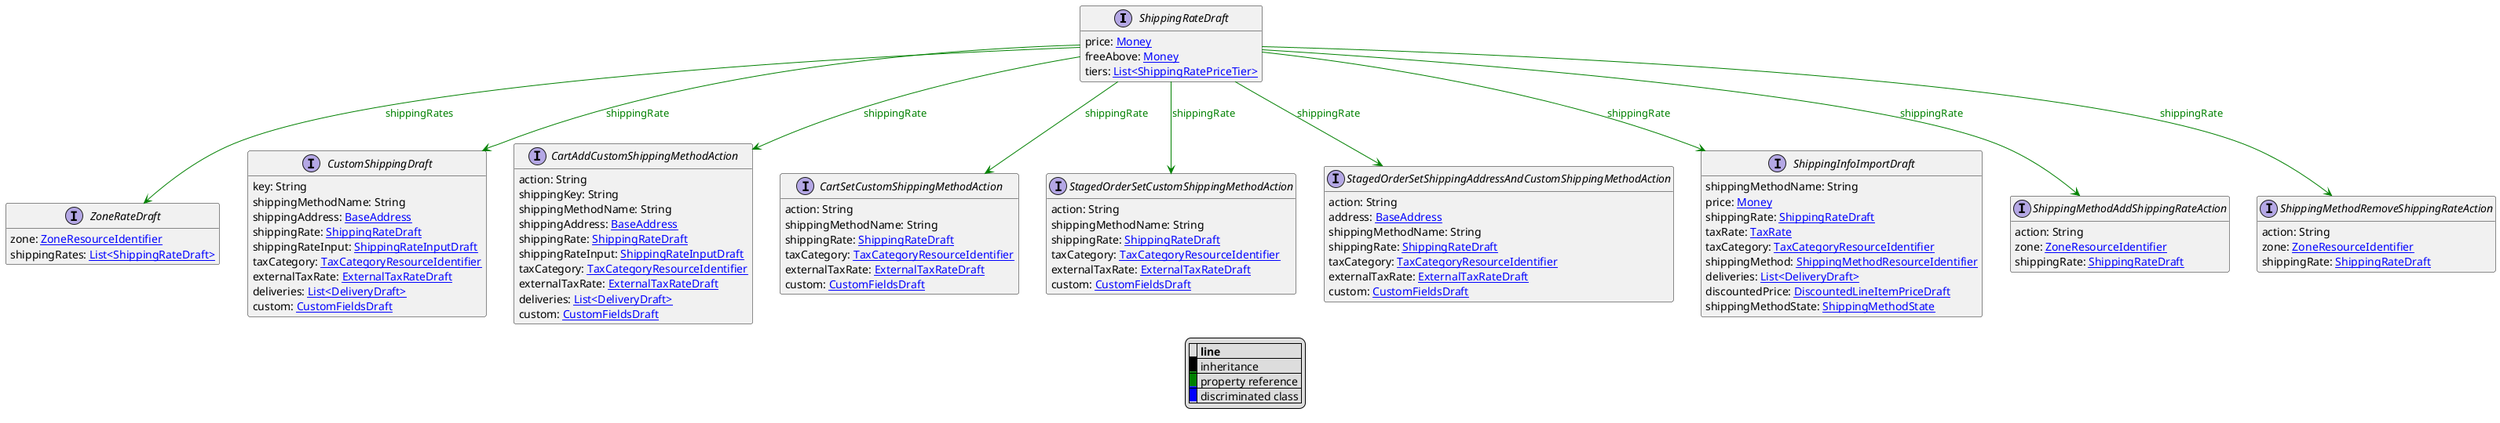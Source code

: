 @startuml

hide empty fields
hide empty methods
legend
|= |= line |
|<back:black>   </back>| inheritance |
|<back:green>   </back>| property reference |
|<back:blue>   </back>| discriminated class |
endlegend
interface ShippingRateDraft [[ShippingRateDraft.svg]]  {
    price: [[Money.svg Money]]
    freeAbove: [[Money.svg Money]]
    tiers: [[ShippingRatePriceTier.svg List<ShippingRatePriceTier>]]
}



interface ZoneRateDraft [[ZoneRateDraft.svg]]  {
    zone: [[ZoneResourceIdentifier.svg ZoneResourceIdentifier]]
    shippingRates: [[ShippingRateDraft.svg List<ShippingRateDraft>]]
}
interface CustomShippingDraft [[CustomShippingDraft.svg]]  {
    key: String
    shippingMethodName: String
    shippingAddress: [[BaseAddress.svg BaseAddress]]
    shippingRate: [[ShippingRateDraft.svg ShippingRateDraft]]
    shippingRateInput: [[ShippingRateInputDraft.svg ShippingRateInputDraft]]
    taxCategory: [[TaxCategoryResourceIdentifier.svg TaxCategoryResourceIdentifier]]
    externalTaxRate: [[ExternalTaxRateDraft.svg ExternalTaxRateDraft]]
    deliveries: [[DeliveryDraft.svg List<DeliveryDraft>]]
    custom: [[CustomFieldsDraft.svg CustomFieldsDraft]]
}
interface CartAddCustomShippingMethodAction [[CartAddCustomShippingMethodAction.svg]]  {
    action: String
    shippingKey: String
    shippingMethodName: String
    shippingAddress: [[BaseAddress.svg BaseAddress]]
    shippingRate: [[ShippingRateDraft.svg ShippingRateDraft]]
    shippingRateInput: [[ShippingRateInputDraft.svg ShippingRateInputDraft]]
    taxCategory: [[TaxCategoryResourceIdentifier.svg TaxCategoryResourceIdentifier]]
    externalTaxRate: [[ExternalTaxRateDraft.svg ExternalTaxRateDraft]]
    deliveries: [[DeliveryDraft.svg List<DeliveryDraft>]]
    custom: [[CustomFieldsDraft.svg CustomFieldsDraft]]
}
interface CartSetCustomShippingMethodAction [[CartSetCustomShippingMethodAction.svg]]  {
    action: String
    shippingMethodName: String
    shippingRate: [[ShippingRateDraft.svg ShippingRateDraft]]
    taxCategory: [[TaxCategoryResourceIdentifier.svg TaxCategoryResourceIdentifier]]
    externalTaxRate: [[ExternalTaxRateDraft.svg ExternalTaxRateDraft]]
    custom: [[CustomFieldsDraft.svg CustomFieldsDraft]]
}
interface StagedOrderSetCustomShippingMethodAction [[StagedOrderSetCustomShippingMethodAction.svg]]  {
    action: String
    shippingMethodName: String
    shippingRate: [[ShippingRateDraft.svg ShippingRateDraft]]
    taxCategory: [[TaxCategoryResourceIdentifier.svg TaxCategoryResourceIdentifier]]
    externalTaxRate: [[ExternalTaxRateDraft.svg ExternalTaxRateDraft]]
    custom: [[CustomFieldsDraft.svg CustomFieldsDraft]]
}
interface StagedOrderSetShippingAddressAndCustomShippingMethodAction [[StagedOrderSetShippingAddressAndCustomShippingMethodAction.svg]]  {
    action: String
    address: [[BaseAddress.svg BaseAddress]]
    shippingMethodName: String
    shippingRate: [[ShippingRateDraft.svg ShippingRateDraft]]
    taxCategory: [[TaxCategoryResourceIdentifier.svg TaxCategoryResourceIdentifier]]
    externalTaxRate: [[ExternalTaxRateDraft.svg ExternalTaxRateDraft]]
    custom: [[CustomFieldsDraft.svg CustomFieldsDraft]]
}
interface ShippingInfoImportDraft [[ShippingInfoImportDraft.svg]]  {
    shippingMethodName: String
    price: [[Money.svg Money]]
    shippingRate: [[ShippingRateDraft.svg ShippingRateDraft]]
    taxRate: [[TaxRate.svg TaxRate]]
    taxCategory: [[TaxCategoryResourceIdentifier.svg TaxCategoryResourceIdentifier]]
    shippingMethod: [[ShippingMethodResourceIdentifier.svg ShippingMethodResourceIdentifier]]
    deliveries: [[DeliveryDraft.svg List<DeliveryDraft>]]
    discountedPrice: [[DiscountedLineItemPriceDraft.svg DiscountedLineItemPriceDraft]]
    shippingMethodState: [[ShippingMethodState.svg ShippingMethodState]]
}
interface ShippingMethodAddShippingRateAction [[ShippingMethodAddShippingRateAction.svg]]  {
    action: String
    zone: [[ZoneResourceIdentifier.svg ZoneResourceIdentifier]]
    shippingRate: [[ShippingRateDraft.svg ShippingRateDraft]]
}
interface ShippingMethodRemoveShippingRateAction [[ShippingMethodRemoveShippingRateAction.svg]]  {
    action: String
    zone: [[ZoneResourceIdentifier.svg ZoneResourceIdentifier]]
    shippingRate: [[ShippingRateDraft.svg ShippingRateDraft]]
}

ShippingRateDraft --> ZoneRateDraft #green;text:green : "shippingRates"
ShippingRateDraft --> CustomShippingDraft #green;text:green : "shippingRate"
ShippingRateDraft --> CartAddCustomShippingMethodAction #green;text:green : "shippingRate"
ShippingRateDraft --> CartSetCustomShippingMethodAction #green;text:green : "shippingRate"
ShippingRateDraft --> StagedOrderSetCustomShippingMethodAction #green;text:green : "shippingRate"
ShippingRateDraft --> StagedOrderSetShippingAddressAndCustomShippingMethodAction #green;text:green : "shippingRate"
ShippingRateDraft --> ShippingInfoImportDraft #green;text:green : "shippingRate"
ShippingRateDraft --> ShippingMethodAddShippingRateAction #green;text:green : "shippingRate"
ShippingRateDraft --> ShippingMethodRemoveShippingRateAction #green;text:green : "shippingRate"
@enduml
